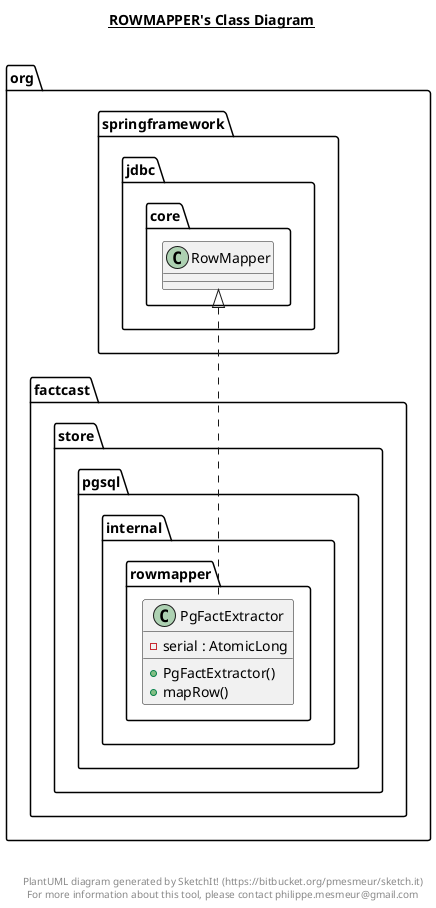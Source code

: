 @startuml

title __ROWMAPPER's Class Diagram__\n

  namespace org.factcast.store.pgsql {
    namespace internal {
      namespace rowmapper {
        class org.factcast.store.pgsql.internal.rowmapper.PgFactExtractor {
            - serial : AtomicLong
            + PgFactExtractor()
            + mapRow()
        }
      }
    }
  }
  

  org.factcast.store.pgsql.internal.rowmapper.PgFactExtractor .up.|> org.springframework.jdbc.core.RowMapper


right footer


PlantUML diagram generated by SketchIt! (https://bitbucket.org/pmesmeur/sketch.it)
For more information about this tool, please contact philippe.mesmeur@gmail.com
endfooter

@enduml
